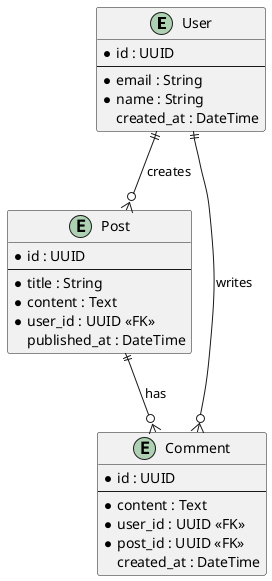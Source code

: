 @startuml
entity User {
  * id : UUID
  --
  * email : String
  * name : String
  created_at : DateTime
}

entity Post {
  * id : UUID
  --
  * title : String
  * content : Text
  * user_id : UUID <<FK>>
  published_at : DateTime
}

entity Comment {
  * id : UUID
  --
  * content : Text
  * user_id : UUID <<FK>>
  * post_id : UUID <<FK>>
  created_at : DateTime
}

User ||--o{ Post : "creates"
User ||--o{ Comment : "writes"
Post ||--o{ Comment : "has"
@enduml
